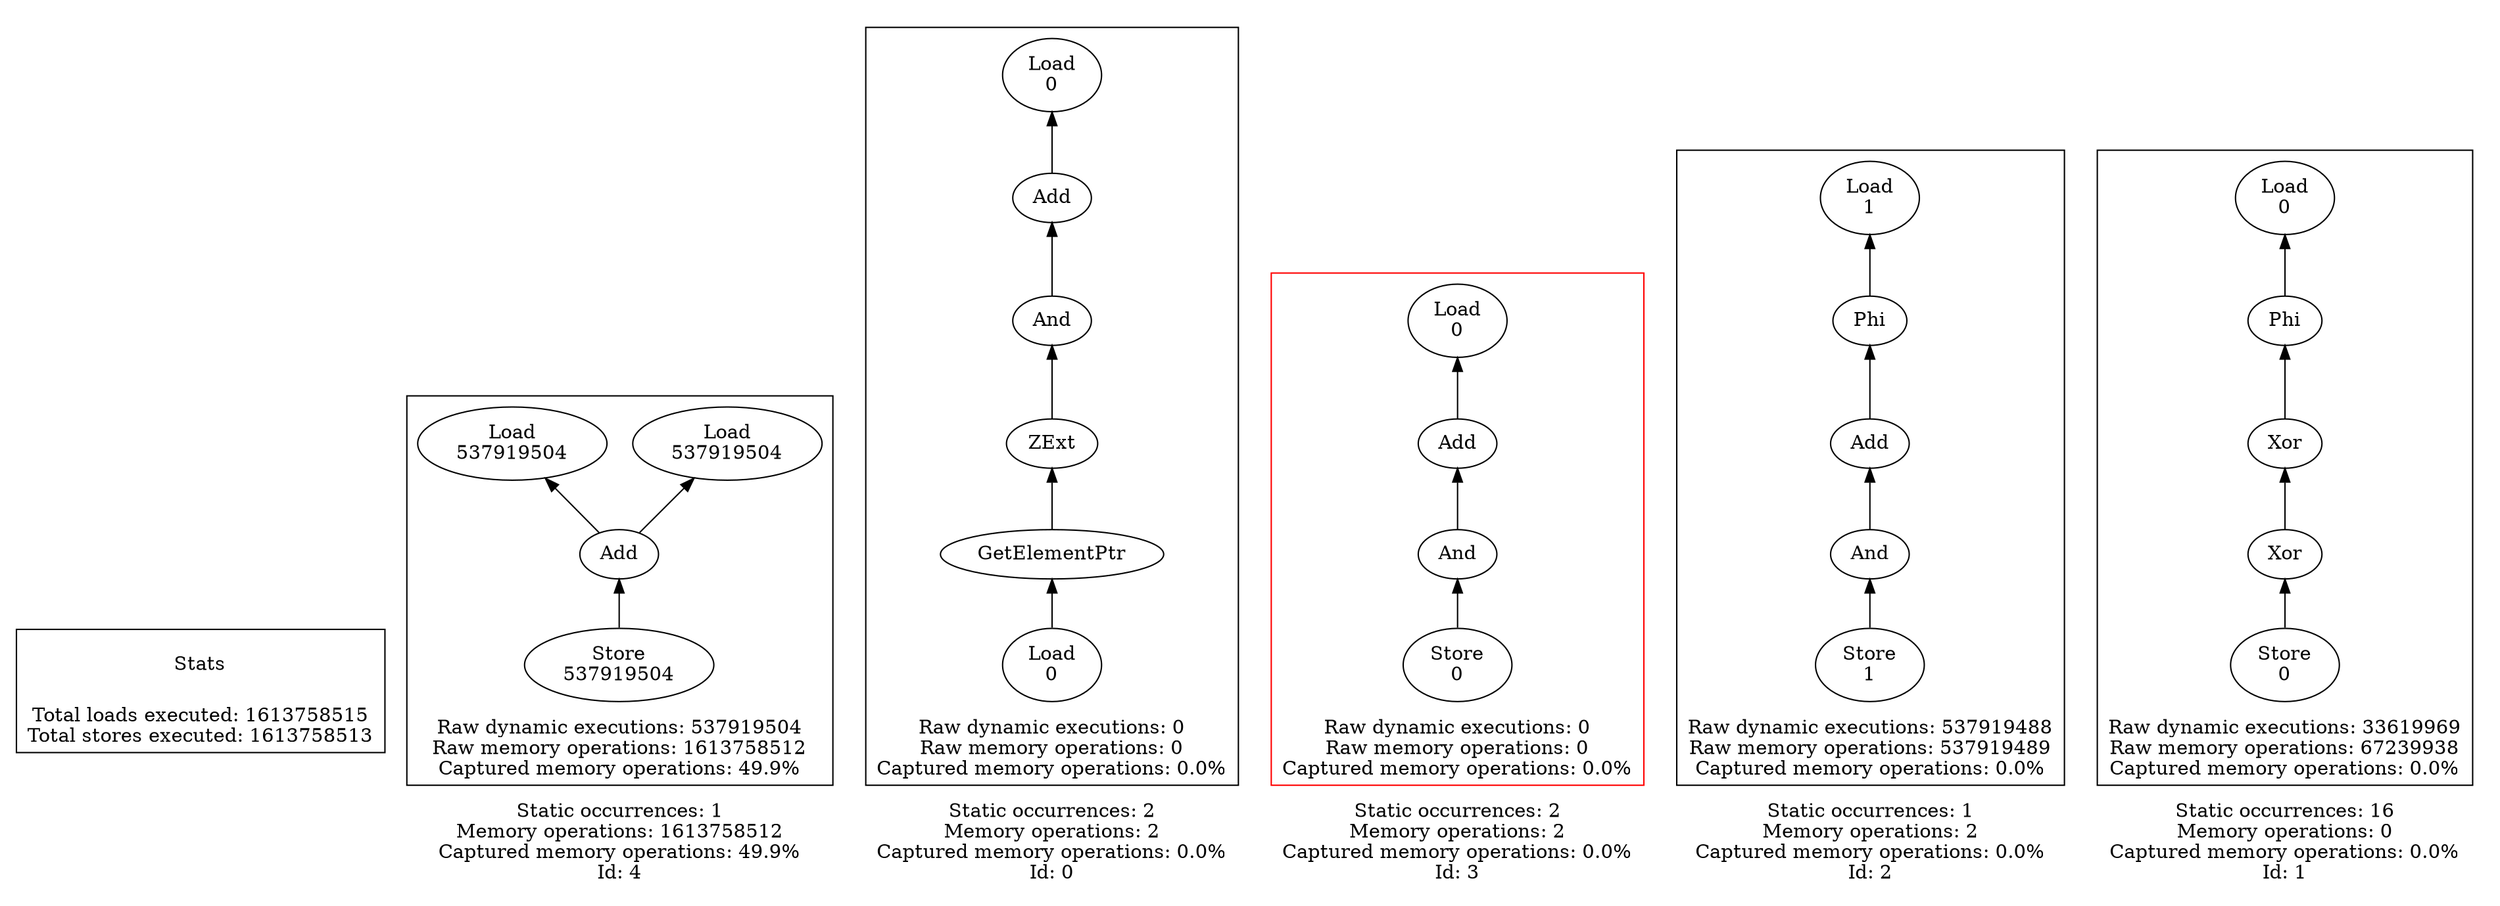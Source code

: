 strict digraph {
rankdir=BT
subgraph {
Stats [shape=plaintext]
cluster=true
label="Total loads executed: 1613758515\nTotal stores executed: 1613758513"
}
subgraph {
subgraph {
"4_0_173" [label="Add"]
"4_0_170" [label="Load\n537919504"]
"4_0_173" -> "4_0_170"
"4_0_172" [label="Load\n537919504"]
"4_0_173" -> "4_0_172"
{
rank=min
"4_0_175" [label="Store\n537919504"]
}
"4_0_175" -> "4_0_173"
cluster=true
label="Raw dynamic executions: 537919504\nRaw memory operations: 1613758512\nCaptured memory operations: 49.9%"
}
cluster=true
penwidth=0
label="Static occurrences: 1\nMemory operations: 1613758512\nCaptured memory operations: 49.9%\nId: 4"
}
subgraph {
subgraph {
"0_0_187" [label="And"]
"0_0_186" [label="Add"]
"0_0_187" -> "0_0_186"
"0_0_190" [label="GetElementPtr"]
"0_0_189" [label="ZExt"]
"0_0_190" -> "0_0_189"
{
rank=min
"0_0_191" [label="Load\n0"]
}
"0_0_191" -> "0_0_190"
"0_0_189" -> "0_0_187"
"0_0_181" [label="Load\n0"]
"0_0_186" -> "0_0_181"
cluster=true
label="Raw dynamic executions: 0\nRaw memory operations: 0\nCaptured memory operations: 0.0%"
}
cluster=true
penwidth=0
label="Static occurrences: 2\nMemory operations: 2\nCaptured memory operations: 0.0%\nId: 0"
}
subgraph {
subgraph {
"3_0_187" [label="And"]
"3_0_186" [label="Add"]
"3_0_187" -> "3_0_186"
{
rank=min
"3_0_188" [label="Store\n0"]
}
"3_0_188" -> "3_0_187"
"3_0_181" [label="Load\n0"]
"3_0_186" -> "3_0_181"
cluster=true
label="Raw dynamic executions: 0\nRaw memory operations: 0\nCaptured memory operations: 0.0%"
color=red
}
cluster=true
penwidth=0
label="Static occurrences: 2\nMemory operations: 2\nCaptured memory operations: 0.0%\nId: 3"
}
subgraph {
subgraph {
"2_0_208" [label="Phi"]
"2_0_194" [label="Load\n1"]
"2_0_208" -> "2_0_194"
"2_0_213" [label="Add"]
"2_0_213" -> "2_0_208"
"2_0_214" [label="And"]
"2_0_214" -> "2_0_213"
{
rank=min
"2_0_215" [label="Store\n1"]
}
"2_0_215" -> "2_0_214"
cluster=true
label="Raw dynamic executions: 537919488\nRaw memory operations: 537919489\nCaptured memory operations: 0.0%"
}
cluster=true
penwidth=0
label="Static occurrences: 1\nMemory operations: 2\nCaptured memory operations: 0.0%\nId: 2"
}
subgraph {
subgraph {
"1_0_128" [label="Xor"]
"1_0_80" [label="Xor"]
"1_0_128" -> "1_0_80"
{
rank=min
"1_0_35" [label="Store\n0"]
}
"1_0_35" -> "1_0_128"
"1_0_53" [label="Phi"]
"1_0_18" [label="Load\n0"]
"1_0_53" -> "1_0_18"
"1_0_80" -> "1_0_53"
cluster=true
label="Raw dynamic executions: 33619969\nRaw memory operations: 67239938\nCaptured memory operations: 0.0%"
}
cluster=true
penwidth=0
label="Static occurrences: 16\nMemory operations: 0\nCaptured memory operations: 0.0%\nId: 1"
}
}

